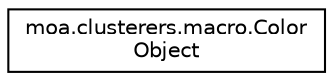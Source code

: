 digraph "Graphical Class Hierarchy"
{
 // LATEX_PDF_SIZE
  edge [fontname="Helvetica",fontsize="10",labelfontname="Helvetica",labelfontsize="10"];
  node [fontname="Helvetica",fontsize="10",shape=record];
  rankdir="LR";
  Node0 [label="moa.clusterers.macro.Color\lObject",height=0.2,width=0.4,color="black", fillcolor="white", style="filled",URL="$classmoa_1_1clusterers_1_1macro_1_1_color_object.html",tooltip=" "];
}
